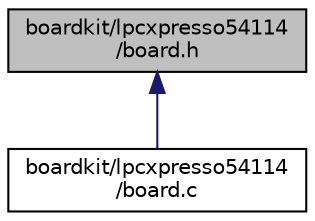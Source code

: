 digraph "boardkit/lpcxpresso54114/board.h"
{
  edge [fontname="Helvetica",fontsize="10",labelfontname="Helvetica",labelfontsize="10"];
  node [fontname="Helvetica",fontsize="10",shape=record];
  Node4 [label="boardkit/lpcxpresso54114\l/board.h",height=0.2,width=0.4,color="black", fillcolor="grey75", style="filled", fontcolor="black"];
  Node4 -> Node5 [dir="back",color="midnightblue",fontsize="10",style="solid",fontname="Helvetica"];
  Node5 [label="boardkit/lpcxpresso54114\l/board.c",height=0.2,width=0.4,color="black", fillcolor="white", style="filled",URL="$lpcxpresso54114_2board_8c.html"];
}
